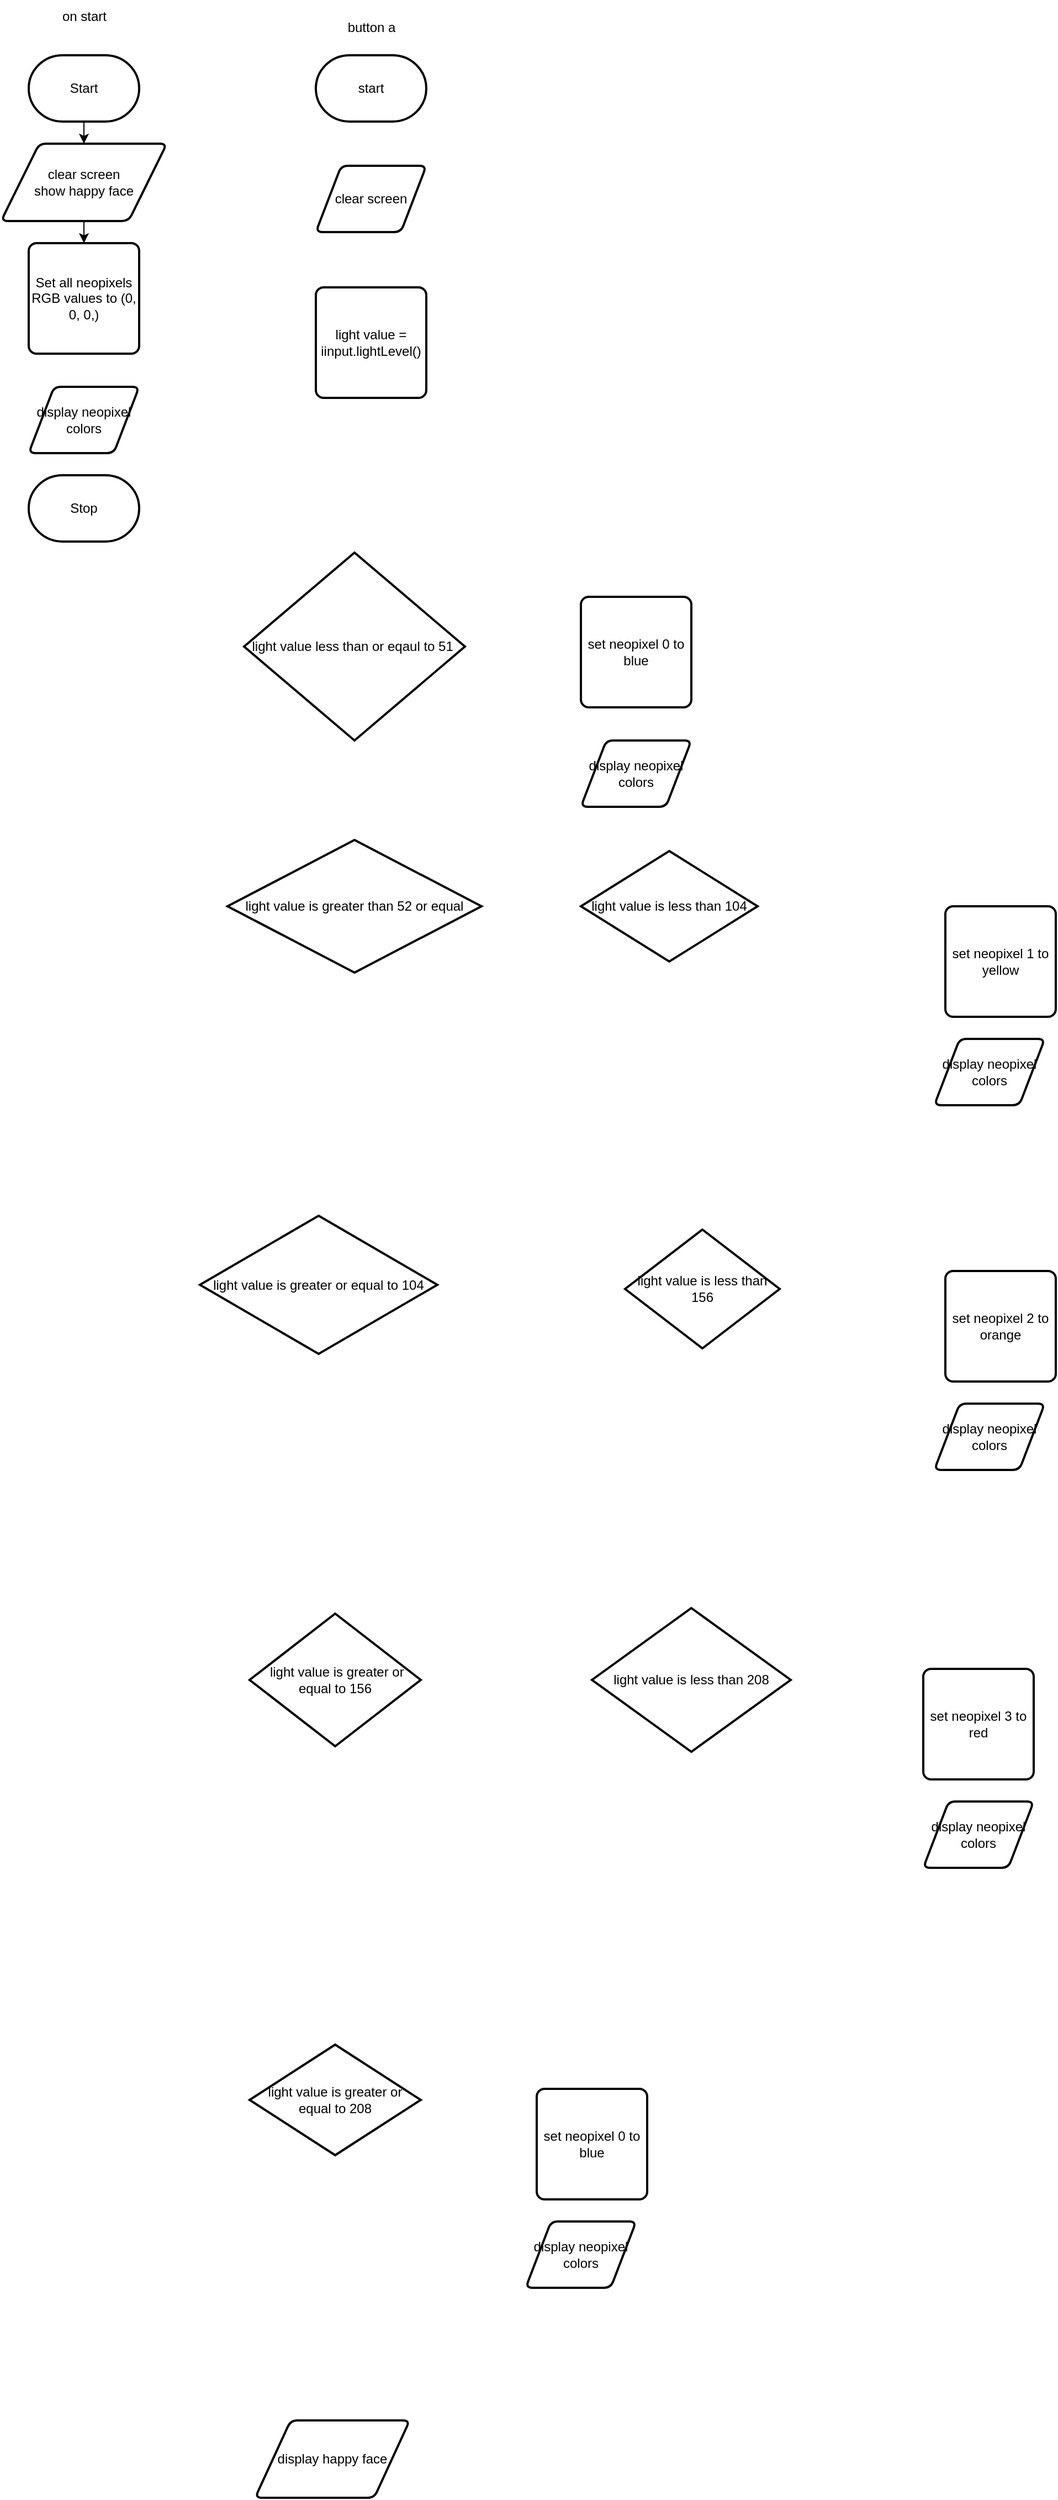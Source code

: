 <mxfile>
    <diagram id="HIP3nbAZw_EuaXWnEj3U" name="Page-1">
        <mxGraphModel dx="1678" dy="437" grid="1" gridSize="10" guides="1" tooltips="1" connect="1" arrows="1" fold="1" page="1" pageScale="1" pageWidth="850" pageHeight="1100" math="0" shadow="0">
            <root>
                <mxCell id="0"/>
                <mxCell id="1" parent="0"/>
                <mxCell id="13" style="edgeStyle=none;html=1;exitX=0.5;exitY=1;exitDx=0;exitDy=0;exitPerimeter=0;entryX=0.5;entryY=0;entryDx=0;entryDy=0;" edge="1" parent="1" source="14" target="18">
                    <mxGeometry relative="1" as="geometry"/>
                </mxCell>
                <mxCell id="14" value="Start" style="strokeWidth=2;html=1;shape=mxgraph.flowchart.terminator;whiteSpace=wrap;" vertex="1" parent="1">
                    <mxGeometry x="130" y="110" width="100" height="60" as="geometry"/>
                </mxCell>
                <mxCell id="15" value="Stop" style="strokeWidth=2;html=1;shape=mxgraph.flowchart.terminator;whiteSpace=wrap;" vertex="1" parent="1">
                    <mxGeometry x="130" y="490" width="100" height="60" as="geometry"/>
                </mxCell>
                <mxCell id="16" value="on start" style="text;html=1;align=center;verticalAlign=middle;resizable=0;points=[];autosize=1;strokeColor=none;fillColor=none;" vertex="1" parent="1">
                    <mxGeometry x="150" y="60" width="60" height="30" as="geometry"/>
                </mxCell>
                <mxCell id="17" style="edgeStyle=none;html=1;exitX=0.5;exitY=1;exitDx=0;exitDy=0;entryX=0.5;entryY=0;entryDx=0;entryDy=0;" edge="1" parent="1" source="18" target="20">
                    <mxGeometry relative="1" as="geometry"/>
                </mxCell>
                <mxCell id="18" value="clear screen&lt;br&gt;show happy face" style="shape=parallelogram;html=1;strokeWidth=2;perimeter=parallelogramPerimeter;whiteSpace=wrap;rounded=1;arcSize=12;size=0.23;" vertex="1" parent="1">
                    <mxGeometry x="105" y="190" width="150" height="70" as="geometry"/>
                </mxCell>
                <mxCell id="20" value="Set all neopixels RGB values to (0, 0, 0,)" style="rounded=1;whiteSpace=wrap;html=1;absoluteArcSize=1;arcSize=14;strokeWidth=2;" vertex="1" parent="1">
                    <mxGeometry x="130" y="280" width="100" height="100" as="geometry"/>
                </mxCell>
                <mxCell id="21" value="start" style="strokeWidth=2;html=1;shape=mxgraph.flowchart.terminator;whiteSpace=wrap;" vertex="1" parent="1">
                    <mxGeometry x="390" y="110" width="100" height="60" as="geometry"/>
                </mxCell>
                <mxCell id="24" value="button a" style="text;html=1;align=center;verticalAlign=middle;resizable=0;points=[];autosize=1;strokeColor=none;fillColor=none;" vertex="1" parent="1">
                    <mxGeometry x="405" y="70" width="70" height="30" as="geometry"/>
                </mxCell>
                <mxCell id="25" value="clear screen" style="shape=parallelogram;html=1;strokeWidth=2;perimeter=parallelogramPerimeter;whiteSpace=wrap;rounded=1;arcSize=12;size=0.23;" vertex="1" parent="1">
                    <mxGeometry x="390" y="210" width="100" height="60" as="geometry"/>
                </mxCell>
                <mxCell id="26" value="light value = iinput.lightLevel()&lt;br&gt;" style="rounded=1;whiteSpace=wrap;html=1;absoluteArcSize=1;arcSize=14;strokeWidth=2;" vertex="1" parent="1">
                    <mxGeometry x="390" y="320" width="100" height="100" as="geometry"/>
                </mxCell>
                <mxCell id="27" value="light value less than or eqaul to 51&amp;nbsp;" style="strokeWidth=2;html=1;shape=mxgraph.flowchart.decision;whiteSpace=wrap;" vertex="1" parent="1">
                    <mxGeometry x="325" y="560" width="200" height="170" as="geometry"/>
                </mxCell>
                <mxCell id="28" value="light value is greater than 52 or equal" style="strokeWidth=2;html=1;shape=mxgraph.flowchart.decision;whiteSpace=wrap;" vertex="1" parent="1">
                    <mxGeometry x="310" y="820" width="230" height="120" as="geometry"/>
                </mxCell>
                <mxCell id="29" value="light value is less than 104" style="strokeWidth=2;html=1;shape=mxgraph.flowchart.decision;whiteSpace=wrap;" vertex="1" parent="1">
                    <mxGeometry x="630" y="830" width="160" height="100" as="geometry"/>
                </mxCell>
                <mxCell id="30" value="light value is greater or equal to 104" style="strokeWidth=2;html=1;shape=mxgraph.flowchart.decision;whiteSpace=wrap;" vertex="1" parent="1">
                    <mxGeometry x="285" y="1160" width="215" height="125" as="geometry"/>
                </mxCell>
                <mxCell id="31" value="light value is less than 156" style="strokeWidth=2;html=1;shape=mxgraph.flowchart.decision;whiteSpace=wrap;" vertex="1" parent="1">
                    <mxGeometry x="670" y="1172.5" width="140" height="107.5" as="geometry"/>
                </mxCell>
                <mxCell id="32" value="&amp;nbsp;light value is greater or equal to 156" style="strokeWidth=2;html=1;shape=mxgraph.flowchart.decision;whiteSpace=wrap;" vertex="1" parent="1">
                    <mxGeometry x="330" y="1520" width="155" height="120" as="geometry"/>
                </mxCell>
                <mxCell id="33" value="light value is less than 208" style="strokeWidth=2;html=1;shape=mxgraph.flowchart.decision;whiteSpace=wrap;" vertex="1" parent="1">
                    <mxGeometry x="640" y="1515" width="180" height="130" as="geometry"/>
                </mxCell>
                <mxCell id="34" value="light value is greater or equal to 208" style="strokeWidth=2;html=1;shape=mxgraph.flowchart.decision;whiteSpace=wrap;" vertex="1" parent="1">
                    <mxGeometry x="330" y="1910" width="155" height="100" as="geometry"/>
                </mxCell>
                <mxCell id="36" value="display happy face" style="shape=parallelogram;html=1;strokeWidth=2;perimeter=parallelogramPerimeter;whiteSpace=wrap;rounded=1;arcSize=12;size=0.23;" vertex="1" parent="1">
                    <mxGeometry x="335" y="2250" width="140" height="70" as="geometry"/>
                </mxCell>
                <mxCell id="39" value="display neopixel colors" style="shape=parallelogram;html=1;strokeWidth=2;perimeter=parallelogramPerimeter;whiteSpace=wrap;rounded=1;arcSize=12;size=0.23;" vertex="1" parent="1">
                    <mxGeometry x="130" y="410" width="100" height="60" as="geometry"/>
                </mxCell>
                <mxCell id="67" value="display neopixel colors" style="shape=parallelogram;html=1;strokeWidth=2;perimeter=parallelogramPerimeter;whiteSpace=wrap;rounded=1;arcSize=12;size=0.23;" vertex="1" parent="1">
                    <mxGeometry x="580" y="2070" width="100" height="60" as="geometry"/>
                </mxCell>
                <mxCell id="69" value="display neopixel colors" style="shape=parallelogram;html=1;strokeWidth=2;perimeter=parallelogramPerimeter;whiteSpace=wrap;rounded=1;arcSize=12;size=0.23;" vertex="1" parent="1">
                    <mxGeometry x="940" y="1690" width="100" height="60" as="geometry"/>
                </mxCell>
                <mxCell id="71" value="display neopixel colors" style="shape=parallelogram;html=1;strokeWidth=2;perimeter=parallelogramPerimeter;whiteSpace=wrap;rounded=1;arcSize=12;size=0.23;" vertex="1" parent="1">
                    <mxGeometry x="950" y="1330" width="100" height="60" as="geometry"/>
                </mxCell>
                <mxCell id="73" value="display neopixel colors" style="shape=parallelogram;html=1;strokeWidth=2;perimeter=parallelogramPerimeter;whiteSpace=wrap;rounded=1;arcSize=12;size=0.23;" vertex="1" parent="1">
                    <mxGeometry x="950" y="1000" width="100" height="60" as="geometry"/>
                </mxCell>
                <mxCell id="74" value="set neopixel 0 to blue" style="rounded=1;whiteSpace=wrap;html=1;absoluteArcSize=1;arcSize=14;strokeWidth=2;" vertex="1" parent="1">
                    <mxGeometry x="630" y="600" width="100" height="100" as="geometry"/>
                </mxCell>
                <mxCell id="75" value="display neopixel colors" style="shape=parallelogram;html=1;strokeWidth=2;perimeter=parallelogramPerimeter;whiteSpace=wrap;rounded=1;arcSize=12;size=0.23;" vertex="1" parent="1">
                    <mxGeometry x="630" y="730" width="100" height="60" as="geometry"/>
                </mxCell>
                <mxCell id="78" value="set neopixel 1 to yellow" style="rounded=1;whiteSpace=wrap;html=1;absoluteArcSize=1;arcSize=14;strokeWidth=2;" vertex="1" parent="1">
                    <mxGeometry x="960" y="880" width="100" height="100" as="geometry"/>
                </mxCell>
                <mxCell id="79" value="set neopixel 0 to blue" style="rounded=1;whiteSpace=wrap;html=1;absoluteArcSize=1;arcSize=14;strokeWidth=2;" vertex="1" parent="1">
                    <mxGeometry x="590" y="1950" width="100" height="100" as="geometry"/>
                </mxCell>
                <mxCell id="80" value="set neopixel 3 to red" style="rounded=1;whiteSpace=wrap;html=1;absoluteArcSize=1;arcSize=14;strokeWidth=2;" vertex="1" parent="1">
                    <mxGeometry x="940" y="1570" width="100" height="100" as="geometry"/>
                </mxCell>
                <mxCell id="81" value="set neopixel 2 to orange" style="rounded=1;whiteSpace=wrap;html=1;absoluteArcSize=1;arcSize=14;strokeWidth=2;" vertex="1" parent="1">
                    <mxGeometry x="960" y="1210" width="100" height="100" as="geometry"/>
                </mxCell>
            </root>
        </mxGraphModel>
    </diagram>
</mxfile>